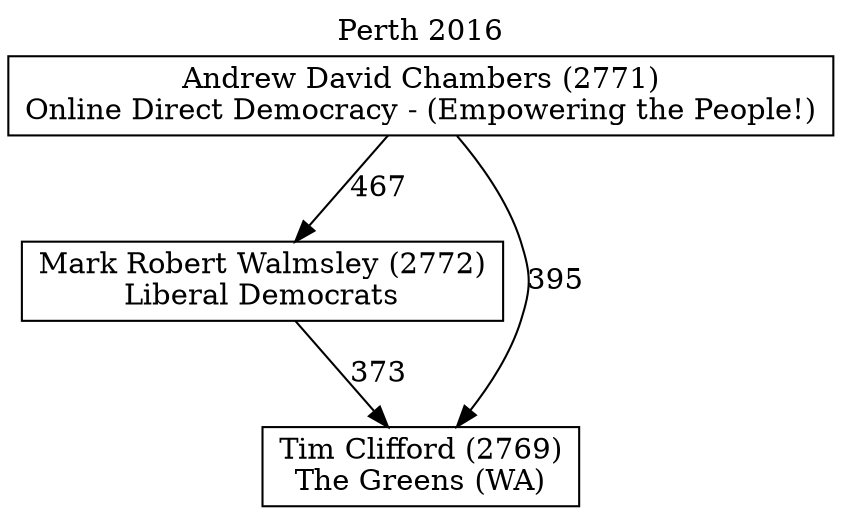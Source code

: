 // House preference flow
digraph "Tim Clifford (2769)_Perth_2016" {
	graph [label="Perth 2016" labelloc=t mclimit=10]
	node [shape=box]
	"Mark Robert Walmsley (2772)" [label="Mark Robert Walmsley (2772)
Liberal Democrats"]
	"Tim Clifford (2769)" [label="Tim Clifford (2769)
The Greens (WA)"]
	"Andrew David Chambers (2771)" [label="Andrew David Chambers (2771)
Online Direct Democracy - (Empowering the People!)"]
	"Andrew David Chambers (2771)" -> "Mark Robert Walmsley (2772)" [label=467]
	"Mark Robert Walmsley (2772)" -> "Tim Clifford (2769)" [label=373]
	"Andrew David Chambers (2771)" -> "Tim Clifford (2769)" [label=395]
}
